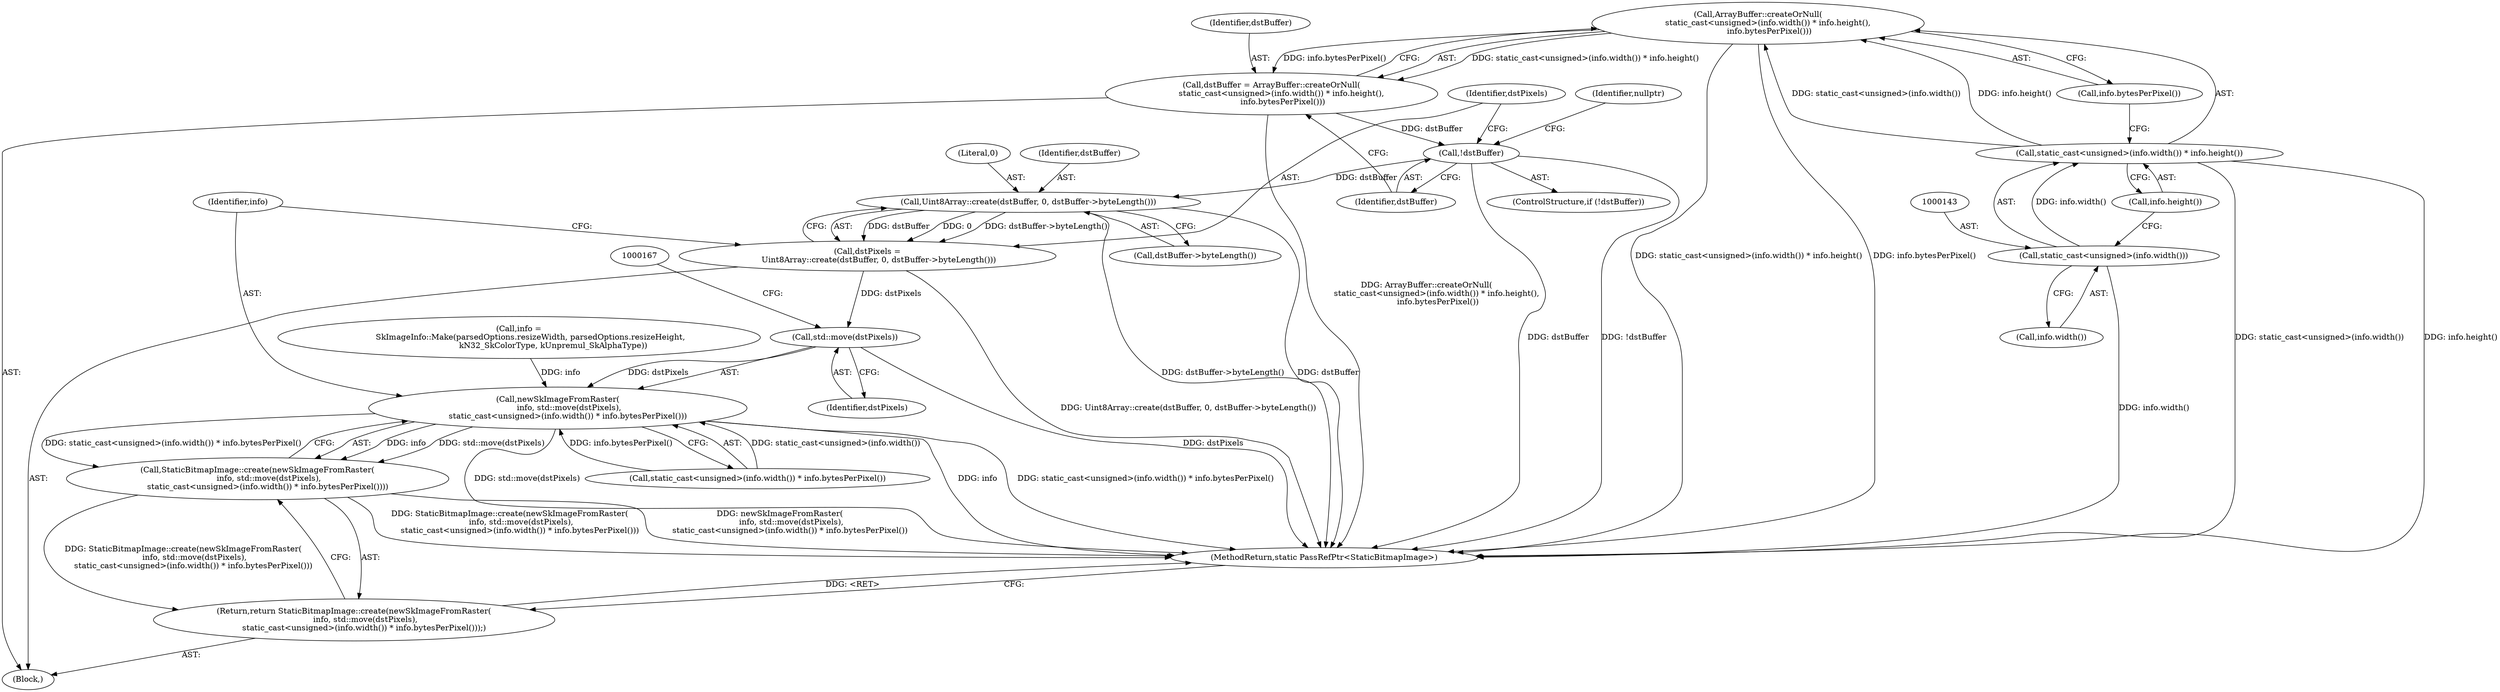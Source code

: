 digraph "0_Chrome_d59a4441697f6253e7dc3f7ae5caad6e5fd2c778_1@API" {
"1000140" [label="(Call,ArrayBuffer::createOrNull(\n        static_cast<unsigned>(info.width()) * info.height(),\n         info.bytesPerPixel()))"];
"1000141" [label="(Call,static_cast<unsigned>(info.width()) * info.height())"];
"1000142" [label="(Call,static_cast<unsigned>(info.width()))"];
"1000138" [label="(Call,dstBuffer = ArrayBuffer::createOrNull(\n        static_cast<unsigned>(info.width()) * info.height(),\n         info.bytesPerPixel()))"];
"1000148" [label="(Call,!dstBuffer)"];
"1000155" [label="(Call,Uint8Array::create(dstBuffer, 0, dstBuffer->byteLength()))"];
"1000153" [label="(Call,dstPixels =\n         Uint8Array::create(dstBuffer, 0, dstBuffer->byteLength()))"];
"1000163" [label="(Call,std::move(dstPixels))"];
"1000161" [label="(Call,newSkImageFromRaster(\n         info, std::move(dstPixels),\n        static_cast<unsigned>(info.width()) * info.bytesPerPixel()))"];
"1000160" [label="(Call,StaticBitmapImage::create(newSkImageFromRaster(\n         info, std::move(dstPixels),\n        static_cast<unsigned>(info.width()) * info.bytesPerPixel())))"];
"1000159" [label="(Return,return StaticBitmapImage::create(newSkImageFromRaster(\n         info, std::move(dstPixels),\n        static_cast<unsigned>(info.width()) * info.bytesPerPixel()));)"];
"1000388" [label="(MethodReturn,static PassRefPtr<StaticBitmapImage>)"];
"1000157" [label="(Literal,0)"];
"1000160" [label="(Call,StaticBitmapImage::create(newSkImageFromRaster(\n         info, std::move(dstPixels),\n        static_cast<unsigned>(info.width()) * info.bytesPerPixel())))"];
"1000148" [label="(Call,!dstBuffer)"];
"1000146" [label="(Call,info.bytesPerPixel())"];
"1000151" [label="(Identifier,nullptr)"];
"1000145" [label="(Call,info.height())"];
"1000165" [label="(Call,static_cast<unsigned>(info.width()) * info.bytesPerPixel())"];
"1000161" [label="(Call,newSkImageFromRaster(\n         info, std::move(dstPixels),\n        static_cast<unsigned>(info.width()) * info.bytesPerPixel()))"];
"1000144" [label="(Call,info.width())"];
"1000142" [label="(Call,static_cast<unsigned>(info.width()))"];
"1000124" [label="(Block,)"];
"1000164" [label="(Identifier,dstPixels)"];
"1000163" [label="(Call,std::move(dstPixels))"];
"1000159" [label="(Return,return StaticBitmapImage::create(newSkImageFromRaster(\n         info, std::move(dstPixels),\n        static_cast<unsigned>(info.width()) * info.bytesPerPixel()));)"];
"1000147" [label="(ControlStructure,if (!dstBuffer))"];
"1000156" [label="(Identifier,dstBuffer)"];
"1000140" [label="(Call,ArrayBuffer::createOrNull(\n        static_cast<unsigned>(info.width()) * info.height(),\n         info.bytesPerPixel()))"];
"1000158" [label="(Call,dstBuffer->byteLength())"];
"1000141" [label="(Call,static_cast<unsigned>(info.width()) * info.height())"];
"1000139" [label="(Identifier,dstBuffer)"];
"1000153" [label="(Call,dstPixels =\n         Uint8Array::create(dstBuffer, 0, dstBuffer->byteLength()))"];
"1000155" [label="(Call,Uint8Array::create(dstBuffer, 0, dstBuffer->byteLength()))"];
"1000149" [label="(Identifier,dstBuffer)"];
"1000162" [label="(Identifier,info)"];
"1000126" [label="(Call,info =\n         SkImageInfo::Make(parsedOptions.resizeWidth, parsedOptions.resizeHeight,\n                           kN32_SkColorType, kUnpremul_SkAlphaType))"];
"1000138" [label="(Call,dstBuffer = ArrayBuffer::createOrNull(\n        static_cast<unsigned>(info.width()) * info.height(),\n         info.bytesPerPixel()))"];
"1000154" [label="(Identifier,dstPixels)"];
"1000140" -> "1000138"  [label="AST: "];
"1000140" -> "1000146"  [label="CFG: "];
"1000141" -> "1000140"  [label="AST: "];
"1000146" -> "1000140"  [label="AST: "];
"1000138" -> "1000140"  [label="CFG: "];
"1000140" -> "1000388"  [label="DDG: static_cast<unsigned>(info.width()) * info.height()"];
"1000140" -> "1000388"  [label="DDG: info.bytesPerPixel()"];
"1000140" -> "1000138"  [label="DDG: static_cast<unsigned>(info.width()) * info.height()"];
"1000140" -> "1000138"  [label="DDG: info.bytesPerPixel()"];
"1000141" -> "1000140"  [label="DDG: static_cast<unsigned>(info.width())"];
"1000141" -> "1000140"  [label="DDG: info.height()"];
"1000141" -> "1000145"  [label="CFG: "];
"1000142" -> "1000141"  [label="AST: "];
"1000145" -> "1000141"  [label="AST: "];
"1000146" -> "1000141"  [label="CFG: "];
"1000141" -> "1000388"  [label="DDG: static_cast<unsigned>(info.width())"];
"1000141" -> "1000388"  [label="DDG: info.height()"];
"1000142" -> "1000141"  [label="DDG: info.width()"];
"1000142" -> "1000144"  [label="CFG: "];
"1000143" -> "1000142"  [label="AST: "];
"1000144" -> "1000142"  [label="AST: "];
"1000145" -> "1000142"  [label="CFG: "];
"1000142" -> "1000388"  [label="DDG: info.width()"];
"1000138" -> "1000124"  [label="AST: "];
"1000139" -> "1000138"  [label="AST: "];
"1000149" -> "1000138"  [label="CFG: "];
"1000138" -> "1000388"  [label="DDG: ArrayBuffer::createOrNull(\n        static_cast<unsigned>(info.width()) * info.height(),\n         info.bytesPerPixel())"];
"1000138" -> "1000148"  [label="DDG: dstBuffer"];
"1000148" -> "1000147"  [label="AST: "];
"1000148" -> "1000149"  [label="CFG: "];
"1000149" -> "1000148"  [label="AST: "];
"1000151" -> "1000148"  [label="CFG: "];
"1000154" -> "1000148"  [label="CFG: "];
"1000148" -> "1000388"  [label="DDG: dstBuffer"];
"1000148" -> "1000388"  [label="DDG: !dstBuffer"];
"1000148" -> "1000155"  [label="DDG: dstBuffer"];
"1000155" -> "1000153"  [label="AST: "];
"1000155" -> "1000158"  [label="CFG: "];
"1000156" -> "1000155"  [label="AST: "];
"1000157" -> "1000155"  [label="AST: "];
"1000158" -> "1000155"  [label="AST: "];
"1000153" -> "1000155"  [label="CFG: "];
"1000155" -> "1000388"  [label="DDG: dstBuffer->byteLength()"];
"1000155" -> "1000388"  [label="DDG: dstBuffer"];
"1000155" -> "1000153"  [label="DDG: dstBuffer"];
"1000155" -> "1000153"  [label="DDG: 0"];
"1000155" -> "1000153"  [label="DDG: dstBuffer->byteLength()"];
"1000153" -> "1000124"  [label="AST: "];
"1000154" -> "1000153"  [label="AST: "];
"1000162" -> "1000153"  [label="CFG: "];
"1000153" -> "1000388"  [label="DDG: Uint8Array::create(dstBuffer, 0, dstBuffer->byteLength())"];
"1000153" -> "1000163"  [label="DDG: dstPixels"];
"1000163" -> "1000161"  [label="AST: "];
"1000163" -> "1000164"  [label="CFG: "];
"1000164" -> "1000163"  [label="AST: "];
"1000167" -> "1000163"  [label="CFG: "];
"1000163" -> "1000388"  [label="DDG: dstPixels"];
"1000163" -> "1000161"  [label="DDG: dstPixels"];
"1000161" -> "1000160"  [label="AST: "];
"1000161" -> "1000165"  [label="CFG: "];
"1000162" -> "1000161"  [label="AST: "];
"1000165" -> "1000161"  [label="AST: "];
"1000160" -> "1000161"  [label="CFG: "];
"1000161" -> "1000388"  [label="DDG: std::move(dstPixels)"];
"1000161" -> "1000388"  [label="DDG: info"];
"1000161" -> "1000388"  [label="DDG: static_cast<unsigned>(info.width()) * info.bytesPerPixel()"];
"1000161" -> "1000160"  [label="DDG: info"];
"1000161" -> "1000160"  [label="DDG: std::move(dstPixels)"];
"1000161" -> "1000160"  [label="DDG: static_cast<unsigned>(info.width()) * info.bytesPerPixel()"];
"1000126" -> "1000161"  [label="DDG: info"];
"1000165" -> "1000161"  [label="DDG: static_cast<unsigned>(info.width())"];
"1000165" -> "1000161"  [label="DDG: info.bytesPerPixel()"];
"1000160" -> "1000159"  [label="AST: "];
"1000159" -> "1000160"  [label="CFG: "];
"1000160" -> "1000388"  [label="DDG: StaticBitmapImage::create(newSkImageFromRaster(\n         info, std::move(dstPixels),\n        static_cast<unsigned>(info.width()) * info.bytesPerPixel()))"];
"1000160" -> "1000388"  [label="DDG: newSkImageFromRaster(\n         info, std::move(dstPixels),\n        static_cast<unsigned>(info.width()) * info.bytesPerPixel())"];
"1000160" -> "1000159"  [label="DDG: StaticBitmapImage::create(newSkImageFromRaster(\n         info, std::move(dstPixels),\n        static_cast<unsigned>(info.width()) * info.bytesPerPixel()))"];
"1000159" -> "1000124"  [label="AST: "];
"1000388" -> "1000159"  [label="CFG: "];
"1000159" -> "1000388"  [label="DDG: <RET>"];
}
